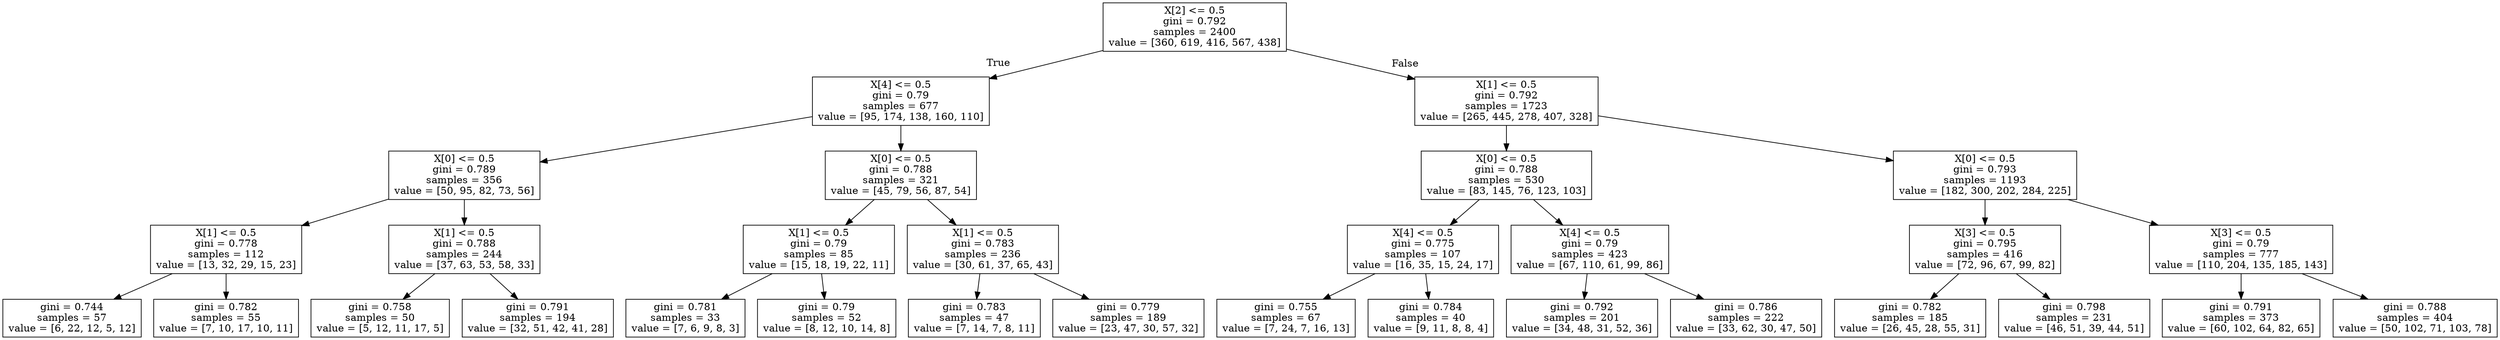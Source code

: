 digraph Tree {
node [shape=box] ;
0 [label="X[2] <= 0.5\ngini = 0.792\nsamples = 2400\nvalue = [360, 619, 416, 567, 438]"] ;
1 [label="X[4] <= 0.5\ngini = 0.79\nsamples = 677\nvalue = [95, 174, 138, 160, 110]"] ;
0 -> 1 [labeldistance=2.5, labelangle=45, headlabel="True"] ;
2 [label="X[0] <= 0.5\ngini = 0.789\nsamples = 356\nvalue = [50, 95, 82, 73, 56]"] ;
1 -> 2 ;
3 [label="X[1] <= 0.5\ngini = 0.778\nsamples = 112\nvalue = [13, 32, 29, 15, 23]"] ;
2 -> 3 ;
4 [label="gini = 0.744\nsamples = 57\nvalue = [6, 22, 12, 5, 12]"] ;
3 -> 4 ;
5 [label="gini = 0.782\nsamples = 55\nvalue = [7, 10, 17, 10, 11]"] ;
3 -> 5 ;
6 [label="X[1] <= 0.5\ngini = 0.788\nsamples = 244\nvalue = [37, 63, 53, 58, 33]"] ;
2 -> 6 ;
7 [label="gini = 0.758\nsamples = 50\nvalue = [5, 12, 11, 17, 5]"] ;
6 -> 7 ;
8 [label="gini = 0.791\nsamples = 194\nvalue = [32, 51, 42, 41, 28]"] ;
6 -> 8 ;
9 [label="X[0] <= 0.5\ngini = 0.788\nsamples = 321\nvalue = [45, 79, 56, 87, 54]"] ;
1 -> 9 ;
10 [label="X[1] <= 0.5\ngini = 0.79\nsamples = 85\nvalue = [15, 18, 19, 22, 11]"] ;
9 -> 10 ;
11 [label="gini = 0.781\nsamples = 33\nvalue = [7, 6, 9, 8, 3]"] ;
10 -> 11 ;
12 [label="gini = 0.79\nsamples = 52\nvalue = [8, 12, 10, 14, 8]"] ;
10 -> 12 ;
13 [label="X[1] <= 0.5\ngini = 0.783\nsamples = 236\nvalue = [30, 61, 37, 65, 43]"] ;
9 -> 13 ;
14 [label="gini = 0.783\nsamples = 47\nvalue = [7, 14, 7, 8, 11]"] ;
13 -> 14 ;
15 [label="gini = 0.779\nsamples = 189\nvalue = [23, 47, 30, 57, 32]"] ;
13 -> 15 ;
16 [label="X[1] <= 0.5\ngini = 0.792\nsamples = 1723\nvalue = [265, 445, 278, 407, 328]"] ;
0 -> 16 [labeldistance=2.5, labelangle=-45, headlabel="False"] ;
17 [label="X[0] <= 0.5\ngini = 0.788\nsamples = 530\nvalue = [83, 145, 76, 123, 103]"] ;
16 -> 17 ;
18 [label="X[4] <= 0.5\ngini = 0.775\nsamples = 107\nvalue = [16, 35, 15, 24, 17]"] ;
17 -> 18 ;
19 [label="gini = 0.755\nsamples = 67\nvalue = [7, 24, 7, 16, 13]"] ;
18 -> 19 ;
20 [label="gini = 0.784\nsamples = 40\nvalue = [9, 11, 8, 8, 4]"] ;
18 -> 20 ;
21 [label="X[4] <= 0.5\ngini = 0.79\nsamples = 423\nvalue = [67, 110, 61, 99, 86]"] ;
17 -> 21 ;
22 [label="gini = 0.792\nsamples = 201\nvalue = [34, 48, 31, 52, 36]"] ;
21 -> 22 ;
23 [label="gini = 0.786\nsamples = 222\nvalue = [33, 62, 30, 47, 50]"] ;
21 -> 23 ;
24 [label="X[0] <= 0.5\ngini = 0.793\nsamples = 1193\nvalue = [182, 300, 202, 284, 225]"] ;
16 -> 24 ;
25 [label="X[3] <= 0.5\ngini = 0.795\nsamples = 416\nvalue = [72, 96, 67, 99, 82]"] ;
24 -> 25 ;
26 [label="gini = 0.782\nsamples = 185\nvalue = [26, 45, 28, 55, 31]"] ;
25 -> 26 ;
27 [label="gini = 0.798\nsamples = 231\nvalue = [46, 51, 39, 44, 51]"] ;
25 -> 27 ;
28 [label="X[3] <= 0.5\ngini = 0.79\nsamples = 777\nvalue = [110, 204, 135, 185, 143]"] ;
24 -> 28 ;
29 [label="gini = 0.791\nsamples = 373\nvalue = [60, 102, 64, 82, 65]"] ;
28 -> 29 ;
30 [label="gini = 0.788\nsamples = 404\nvalue = [50, 102, 71, 103, 78]"] ;
28 -> 30 ;
}